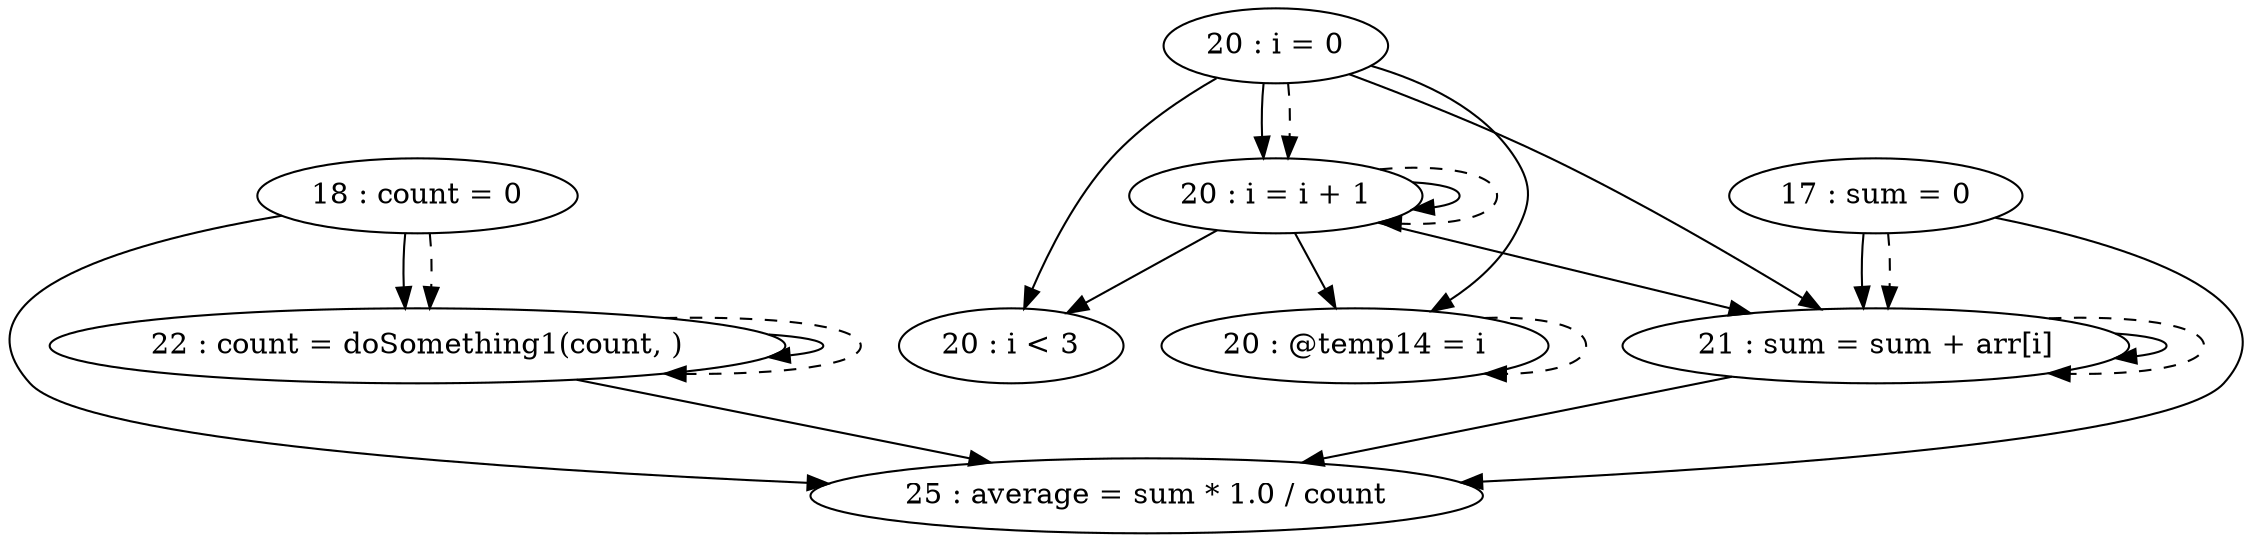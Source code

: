 digraph G {
"17 : sum = 0"
"17 : sum = 0" -> "25 : average = sum * 1.0 / count"
"17 : sum = 0" -> "21 : sum = sum + arr[i]"
"17 : sum = 0" -> "21 : sum = sum + arr[i]" [style=dashed]
"18 : count = 0"
"18 : count = 0" -> "25 : average = sum * 1.0 / count"
"18 : count = 0" -> "22 : count = doSomething1(count, )"
"18 : count = 0" -> "22 : count = doSomething1(count, )" [style=dashed]
"20 : i = 0"
"20 : i = 0" -> "20 : @temp14 = i"
"20 : i = 0" -> "20 : i = i + 1"
"20 : i = 0" -> "20 : i < 3"
"20 : i = 0" -> "21 : sum = sum + arr[i]"
"20 : i = 0" -> "20 : i = i + 1" [style=dashed]
"20 : i < 3"
"21 : sum = sum + arr[i]"
"21 : sum = sum + arr[i]" -> "25 : average = sum * 1.0 / count"
"21 : sum = sum + arr[i]" -> "21 : sum = sum + arr[i]"
"21 : sum = sum + arr[i]" -> "21 : sum = sum + arr[i]" [style=dashed]
"22 : count = doSomething1(count, )"
"22 : count = doSomething1(count, )" -> "25 : average = sum * 1.0 / count"
"22 : count = doSomething1(count, )" -> "22 : count = doSomething1(count, )"
"22 : count = doSomething1(count, )" -> "22 : count = doSomething1(count, )" [style=dashed]
"20 : @temp14 = i"
"20 : @temp14 = i" -> "20 : @temp14 = i" [style=dashed]
"20 : i = i + 1"
"20 : i = i + 1" -> "20 : @temp14 = i"
"20 : i = i + 1" -> "20 : i = i + 1"
"20 : i = i + 1" -> "20 : i < 3"
"20 : i = i + 1" -> "21 : sum = sum + arr[i]"
"20 : i = i + 1" -> "20 : i = i + 1" [style=dashed]
"25 : average = sum * 1.0 / count"
}